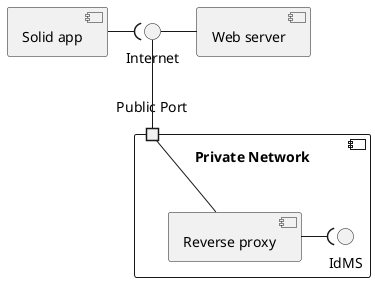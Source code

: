 @startuml
component "Solid app" as client
interface "Internet" as internet
component "Private Network" {
    port "Public Port" as port
    component "Reverse proxy" as proxy
    interface "IdMS" as idms
}
component "Web server" as server

client -right-( internet
internet -right- server
internet -- port
port -- proxy
proxy -right-( idms 
@enduml